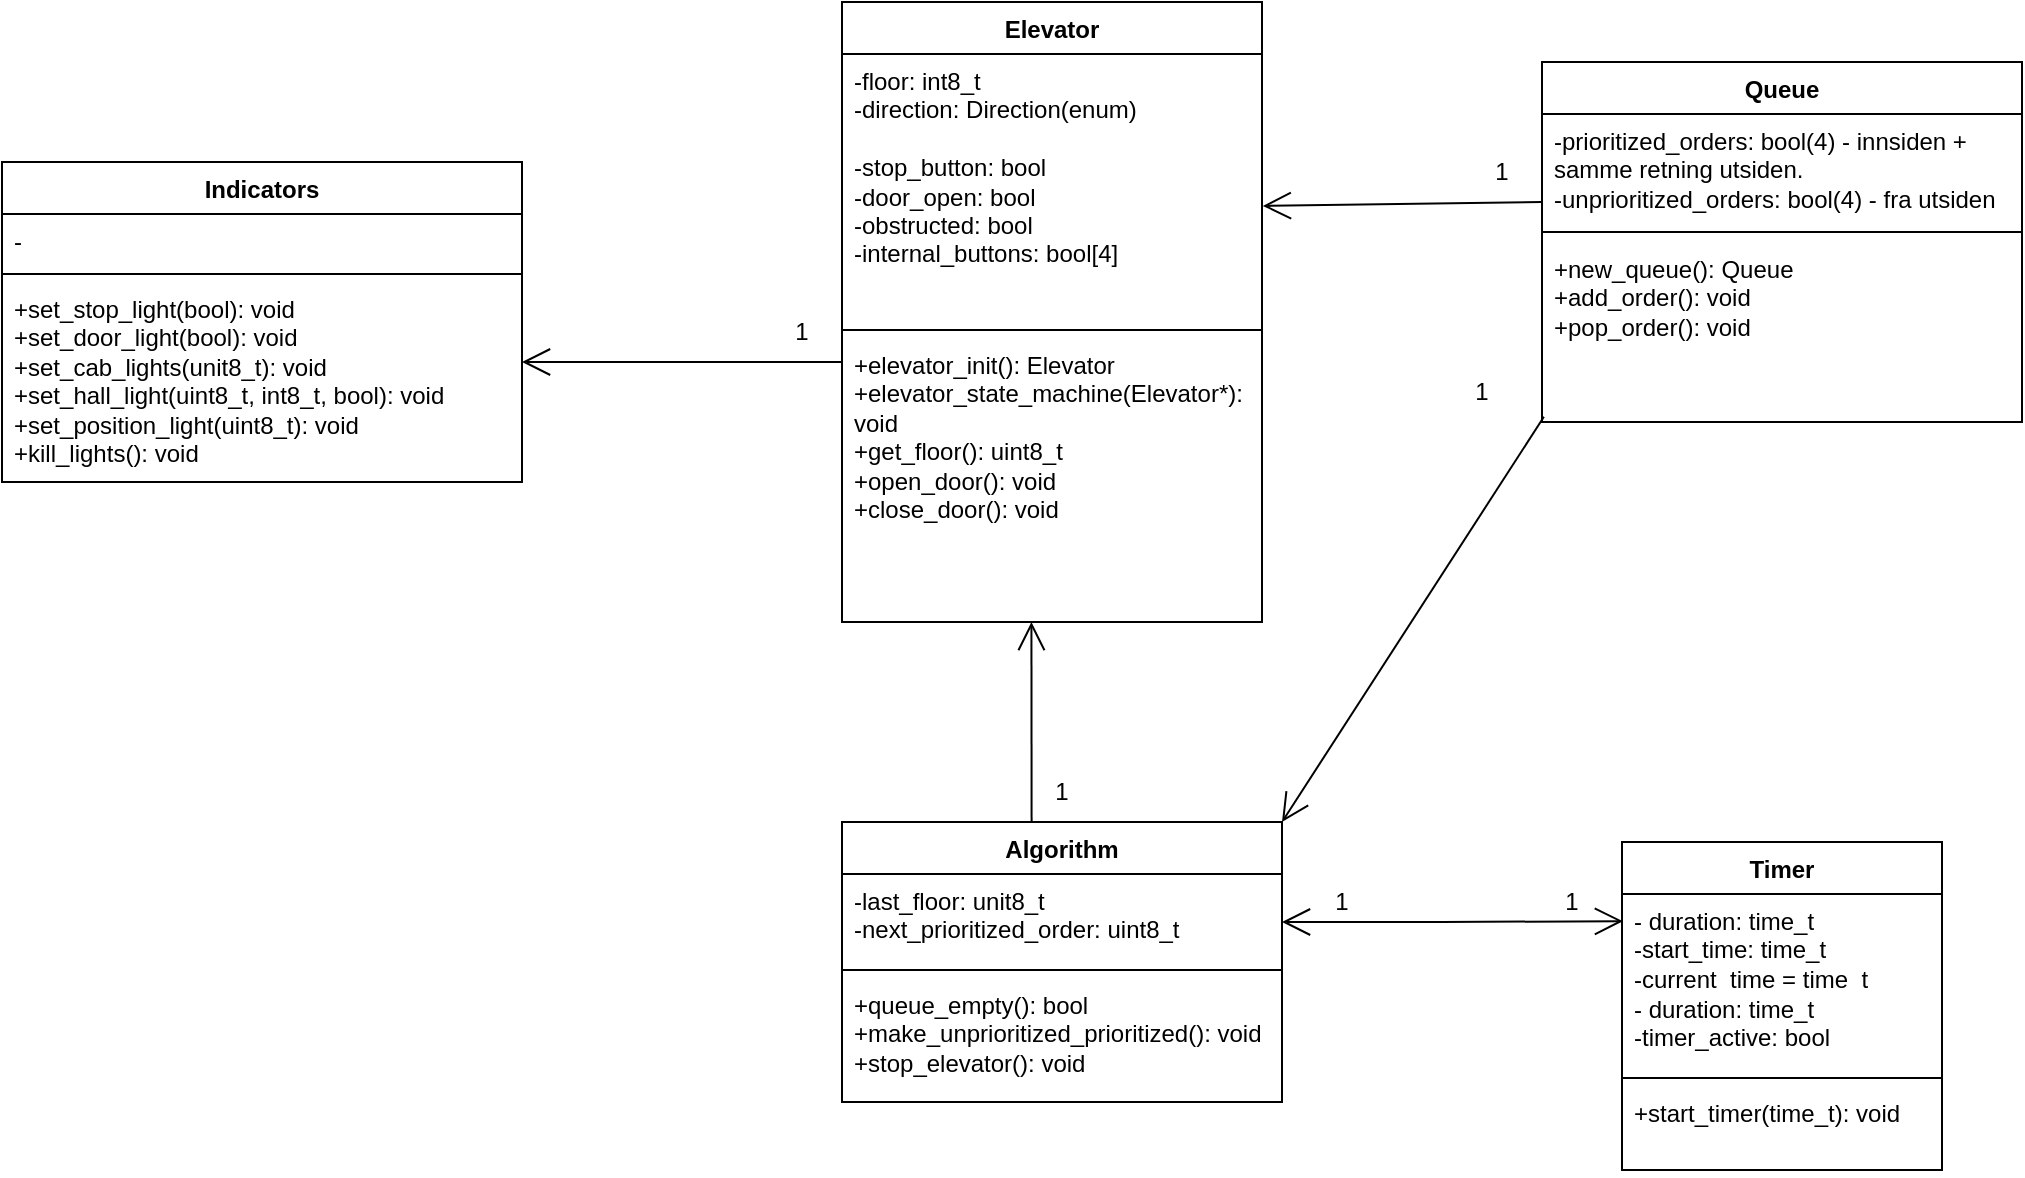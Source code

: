 <mxfile version="26.0.13">
  <diagram name="Page-1" id="K_QLt-IDNdqW2Y39wXeV">
    <mxGraphModel dx="2346" dy="794" grid="1" gridSize="10" guides="1" tooltips="1" connect="1" arrows="1" fold="1" page="1" pageScale="1" pageWidth="850" pageHeight="1100" math="0" shadow="0">
      <root>
        <mxCell id="0" />
        <mxCell id="1" parent="0" />
        <mxCell id="Dy3BjmPGIm0R-1Uu00vI-4" value="&lt;div&gt;Elevator&lt;/div&gt;&lt;div&gt;&lt;br&gt;&lt;/div&gt;" style="swimlane;fontStyle=1;align=center;verticalAlign=top;childLayout=stackLayout;horizontal=1;startSize=26;horizontalStack=0;resizeParent=1;resizeParentMax=0;resizeLast=0;collapsible=1;marginBottom=0;whiteSpace=wrap;html=1;" parent="1" vertex="1">
          <mxGeometry x="90" y="100" width="210" height="310" as="geometry" />
        </mxCell>
        <mxCell id="Dy3BjmPGIm0R-1Uu00vI-5" value="&lt;div&gt;-floor: int8_t&lt;/div&gt;&lt;div&gt;-direction: Direction(enum)&lt;/div&gt;&lt;div&gt;&lt;br&gt;&lt;/div&gt;&lt;div&gt;-stop_button: bool&lt;/div&gt;&lt;div&gt;-door_open: bool&lt;/div&gt;&lt;div&gt;-obstructed: bool&lt;/div&gt;&lt;div&gt;-internal_buttons: bool[4]&lt;/div&gt;" style="text;strokeColor=none;fillColor=none;align=left;verticalAlign=top;spacingLeft=4;spacingRight=4;overflow=hidden;rotatable=0;points=[[0,0.5],[1,0.5]];portConstraint=eastwest;whiteSpace=wrap;html=1;" parent="Dy3BjmPGIm0R-1Uu00vI-4" vertex="1">
          <mxGeometry y="26" width="210" height="134" as="geometry" />
        </mxCell>
        <mxCell id="Dy3BjmPGIm0R-1Uu00vI-6" value="" style="line;strokeWidth=1;fillColor=none;align=left;verticalAlign=middle;spacingTop=-1;spacingLeft=3;spacingRight=3;rotatable=0;labelPosition=right;points=[];portConstraint=eastwest;strokeColor=inherit;" parent="Dy3BjmPGIm0R-1Uu00vI-4" vertex="1">
          <mxGeometry y="160" width="210" height="8" as="geometry" />
        </mxCell>
        <mxCell id="Dy3BjmPGIm0R-1Uu00vI-7" value="&lt;div&gt;+elevator_init(): Elevator&lt;/div&gt;&lt;div&gt;+elevator_state_machine(Elevator*): void&lt;/div&gt;&lt;div&gt;+get_floor(): uint8_t&lt;/div&gt;&lt;div&gt;+open_door(): void&lt;/div&gt;&lt;div&gt;+close_door(): void&lt;/div&gt;&lt;div&gt;&lt;br&gt;&lt;/div&gt;&lt;div&gt;&lt;br&gt;&lt;/div&gt;" style="text;strokeColor=none;fillColor=none;align=left;verticalAlign=top;spacingLeft=4;spacingRight=4;overflow=hidden;rotatable=0;points=[[0,0.5],[1,0.5]];portConstraint=eastwest;whiteSpace=wrap;html=1;" parent="Dy3BjmPGIm0R-1Uu00vI-4" vertex="1">
          <mxGeometry y="168" width="210" height="142" as="geometry" />
        </mxCell>
        <mxCell id="Dy3BjmPGIm0R-1Uu00vI-8" value="Queue" style="swimlane;fontStyle=1;align=center;verticalAlign=top;childLayout=stackLayout;horizontal=1;startSize=26;horizontalStack=0;resizeParent=1;resizeParentMax=0;resizeLast=0;collapsible=1;marginBottom=0;whiteSpace=wrap;html=1;" parent="1" vertex="1">
          <mxGeometry x="440" y="130" width="240" height="180" as="geometry" />
        </mxCell>
        <mxCell id="Dy3BjmPGIm0R-1Uu00vI-9" value="&lt;div&gt;-prioritized_orders: bool(4) - innsiden + samme retning utsiden. &lt;br&gt;&lt;/div&gt;&lt;div&gt;-unprioritized_orders: bool(4) - fra utsiden&lt;/div&gt;" style="text;strokeColor=none;fillColor=none;align=left;verticalAlign=top;spacingLeft=4;spacingRight=4;overflow=hidden;rotatable=0;points=[[0,0.5],[1,0.5]];portConstraint=eastwest;whiteSpace=wrap;html=1;" parent="Dy3BjmPGIm0R-1Uu00vI-8" vertex="1">
          <mxGeometry y="26" width="240" height="54" as="geometry" />
        </mxCell>
        <mxCell id="Dy3BjmPGIm0R-1Uu00vI-10" value="" style="line;strokeWidth=1;fillColor=none;align=left;verticalAlign=middle;spacingTop=-1;spacingLeft=3;spacingRight=3;rotatable=0;labelPosition=right;points=[];portConstraint=eastwest;strokeColor=inherit;" parent="Dy3BjmPGIm0R-1Uu00vI-8" vertex="1">
          <mxGeometry y="80" width="240" height="10" as="geometry" />
        </mxCell>
        <mxCell id="Dy3BjmPGIm0R-1Uu00vI-11" value="&lt;div&gt;+new_queue(): Queue&lt;/div&gt;&lt;div&gt;+add_order(): void&lt;/div&gt;&lt;div&gt;+pop_order(): void&lt;/div&gt;&lt;div&gt;&lt;br&gt;&lt;/div&gt;&lt;div&gt;&lt;br&gt;&lt;/div&gt;&lt;div&gt;&lt;br&gt;&lt;/div&gt;" style="text;strokeColor=none;fillColor=none;align=left;verticalAlign=top;spacingLeft=4;spacingRight=4;overflow=hidden;rotatable=0;points=[[0,0.5],[1,0.5]];portConstraint=eastwest;whiteSpace=wrap;html=1;" parent="Dy3BjmPGIm0R-1Uu00vI-8" vertex="1">
          <mxGeometry y="90" width="240" height="90" as="geometry" />
        </mxCell>
        <mxCell id="Dy3BjmPGIm0R-1Uu00vI-12" value="Timer" style="swimlane;fontStyle=1;align=center;verticalAlign=top;childLayout=stackLayout;horizontal=1;startSize=26;horizontalStack=0;resizeParent=1;resizeParentMax=0;resizeLast=0;collapsible=1;marginBottom=0;whiteSpace=wrap;html=1;" parent="1" vertex="1">
          <mxGeometry x="480" y="520" width="160" height="164" as="geometry" />
        </mxCell>
        <mxCell id="zaRfX0jwbauGV0K6HYCI-13" value="&lt;div&gt;- duration: time_t&lt;/div&gt;-start_time: time_t&lt;div&gt;-current_time = time_t&lt;/div&gt;" style="text;strokeColor=none;fillColor=none;align=left;verticalAlign=top;spacingLeft=4;spacingRight=4;overflow=hidden;rotatable=0;points=[[0,0.5],[1,0.5]];portConstraint=eastwest;whiteSpace=wrap;html=1;" parent="Dy3BjmPGIm0R-1Uu00vI-12" vertex="1">
          <mxGeometry y="26" width="160" height="44" as="geometry" />
        </mxCell>
        <mxCell id="Dy3BjmPGIm0R-1Uu00vI-13" value="&lt;div&gt;- duration: time_t&lt;/div&gt;-timer_active: bool" style="text;strokeColor=none;fillColor=none;align=left;verticalAlign=top;spacingLeft=4;spacingRight=4;overflow=hidden;rotatable=0;points=[[0,0.5],[1,0.5]];portConstraint=eastwest;whiteSpace=wrap;html=1;" parent="Dy3BjmPGIm0R-1Uu00vI-12" vertex="1">
          <mxGeometry y="70" width="160" height="44" as="geometry" />
        </mxCell>
        <mxCell id="Dy3BjmPGIm0R-1Uu00vI-14" value="" style="line;strokeWidth=1;fillColor=none;align=left;verticalAlign=middle;spacingTop=-1;spacingLeft=3;spacingRight=3;rotatable=0;labelPosition=right;points=[];portConstraint=eastwest;strokeColor=inherit;" parent="Dy3BjmPGIm0R-1Uu00vI-12" vertex="1">
          <mxGeometry y="114" width="160" height="8" as="geometry" />
        </mxCell>
        <mxCell id="Dy3BjmPGIm0R-1Uu00vI-15" value="&lt;div&gt;+start_timer(time_t): void&lt;/div&gt;" style="text;strokeColor=none;fillColor=none;align=left;verticalAlign=top;spacingLeft=4;spacingRight=4;overflow=hidden;rotatable=0;points=[[0,0.5],[1,0.5]];portConstraint=eastwest;whiteSpace=wrap;html=1;" parent="Dy3BjmPGIm0R-1Uu00vI-12" vertex="1">
          <mxGeometry y="122" width="160" height="42" as="geometry" />
        </mxCell>
        <mxCell id="Dy3BjmPGIm0R-1Uu00vI-18" value="Algorithm" style="swimlane;fontStyle=1;align=center;verticalAlign=top;childLayout=stackLayout;horizontal=1;startSize=26;horizontalStack=0;resizeParent=1;resizeParentMax=0;resizeLast=0;collapsible=1;marginBottom=0;whiteSpace=wrap;html=1;" parent="1" vertex="1">
          <mxGeometry x="90" y="510" width="220" height="140" as="geometry" />
        </mxCell>
        <mxCell id="Dy3BjmPGIm0R-1Uu00vI-19" value="&lt;div&gt;-last_floor: unit8_t&lt;/div&gt;&lt;div&gt;-next_prioritized_order: uint8_t&lt;/div&gt;&lt;div&gt;&lt;br&gt;&lt;/div&gt;&lt;div&gt;&lt;br&gt;&lt;/div&gt;" style="text;strokeColor=none;fillColor=none;align=left;verticalAlign=top;spacingLeft=4;spacingRight=4;overflow=hidden;rotatable=0;points=[[0,0.5],[1,0.5]];portConstraint=eastwest;whiteSpace=wrap;html=1;" parent="Dy3BjmPGIm0R-1Uu00vI-18" vertex="1">
          <mxGeometry y="26" width="220" height="44" as="geometry" />
        </mxCell>
        <mxCell id="Dy3BjmPGIm0R-1Uu00vI-20" value="" style="line;strokeWidth=1;fillColor=none;align=left;verticalAlign=middle;spacingTop=-1;spacingLeft=3;spacingRight=3;rotatable=0;labelPosition=right;points=[];portConstraint=eastwest;strokeColor=inherit;" parent="Dy3BjmPGIm0R-1Uu00vI-18" vertex="1">
          <mxGeometry y="70" width="220" height="8" as="geometry" />
        </mxCell>
        <mxCell id="Dy3BjmPGIm0R-1Uu00vI-21" value="&lt;div&gt;+queue_empty(): bool&lt;/div&gt;&lt;div&gt;+make_unprioritized_prioritized(): void&lt;/div&gt;&lt;div&gt;+stop_elevator(): void&lt;/div&gt;&lt;div&gt;&lt;br&gt;&lt;/div&gt;" style="text;strokeColor=none;fillColor=none;align=left;verticalAlign=top;spacingLeft=4;spacingRight=4;overflow=hidden;rotatable=0;points=[[0,0.5],[1,0.5]];portConstraint=eastwest;whiteSpace=wrap;html=1;" parent="Dy3BjmPGIm0R-1Uu00vI-18" vertex="1">
          <mxGeometry y="78" width="220" height="62" as="geometry" />
        </mxCell>
        <mxCell id="Dy3BjmPGIm0R-1Uu00vI-22" value="Indicators" style="swimlane;fontStyle=1;align=center;verticalAlign=top;childLayout=stackLayout;horizontal=1;startSize=26;horizontalStack=0;resizeParent=1;resizeParentMax=0;resizeLast=0;collapsible=1;marginBottom=0;whiteSpace=wrap;html=1;" parent="1" vertex="1">
          <mxGeometry x="-330" y="180" width="260" height="160" as="geometry" />
        </mxCell>
        <mxCell id="Dy3BjmPGIm0R-1Uu00vI-23" value="-" style="text;strokeColor=none;fillColor=none;align=left;verticalAlign=top;spacingLeft=4;spacingRight=4;overflow=hidden;rotatable=0;points=[[0,0.5],[1,0.5]];portConstraint=eastwest;whiteSpace=wrap;html=1;" parent="Dy3BjmPGIm0R-1Uu00vI-22" vertex="1">
          <mxGeometry y="26" width="260" height="26" as="geometry" />
        </mxCell>
        <mxCell id="Dy3BjmPGIm0R-1Uu00vI-24" value="" style="line;strokeWidth=1;fillColor=none;align=left;verticalAlign=middle;spacingTop=-1;spacingLeft=3;spacingRight=3;rotatable=0;labelPosition=right;points=[];portConstraint=eastwest;strokeColor=inherit;" parent="Dy3BjmPGIm0R-1Uu00vI-22" vertex="1">
          <mxGeometry y="52" width="260" height="8" as="geometry" />
        </mxCell>
        <mxCell id="Dy3BjmPGIm0R-1Uu00vI-25" value="&lt;div&gt;+set_stop_light(bool): void&lt;/div&gt;&lt;div&gt;+set_door_light(bool): void&lt;/div&gt;&lt;div&gt;+set_cab_lights(unit8_t): void&lt;/div&gt;&lt;div&gt;+set_hall_light(uint8_t, int8_t, bool): void&lt;/div&gt;&lt;div&gt;+set_position_light(uint8_t): void &lt;br&gt;&lt;/div&gt;&lt;div&gt;+kill_lights(): void&lt;/div&gt;&lt;div&gt;&amp;nbsp;&lt;br&gt;&lt;/div&gt;" style="text;strokeColor=none;fillColor=none;align=left;verticalAlign=top;spacingLeft=4;spacingRight=4;overflow=hidden;rotatable=0;points=[[0,0.5],[1,0.5]];portConstraint=eastwest;whiteSpace=wrap;html=1;" parent="Dy3BjmPGIm0R-1Uu00vI-22" vertex="1">
          <mxGeometry y="60" width="260" height="100" as="geometry" />
        </mxCell>
        <mxCell id="zaRfX0jwbauGV0K6HYCI-5" value="" style="endArrow=open;endFill=1;endSize=12;html=1;rounded=0;" parent="1" edge="1">
          <mxGeometry width="160" relative="1" as="geometry">
            <mxPoint x="90" y="280" as="sourcePoint" />
            <mxPoint x="-70" y="280" as="targetPoint" />
          </mxGeometry>
        </mxCell>
        <mxCell id="zaRfX0jwbauGV0K6HYCI-7" value="" style="endArrow=open;endFill=1;endSize=12;html=1;rounded=0;entryX=1.002;entryY=0.567;entryDx=0;entryDy=0;entryPerimeter=0;" parent="1" edge="1" target="Dy3BjmPGIm0R-1Uu00vI-5">
          <mxGeometry width="160" relative="1" as="geometry">
            <mxPoint x="440" y="200" as="sourcePoint" />
            <mxPoint x="280" y="200" as="targetPoint" />
          </mxGeometry>
        </mxCell>
        <mxCell id="zaRfX0jwbauGV0K6HYCI-9" value="" style="endArrow=open;endFill=1;endSize=12;html=1;rounded=0;" parent="1" edge="1">
          <mxGeometry width="160" relative="1" as="geometry">
            <mxPoint x="390" y="560" as="sourcePoint" />
            <mxPoint x="310" y="560" as="targetPoint" />
          </mxGeometry>
        </mxCell>
        <mxCell id="zaRfX0jwbauGV0K6HYCI-10" value="" style="endArrow=open;endFill=1;endSize=12;html=1;rounded=0;entryX=0.003;entryY=0.309;entryDx=0;entryDy=0;entryPerimeter=0;" parent="1" target="zaRfX0jwbauGV0K6HYCI-13" edge="1">
          <mxGeometry width="160" relative="1" as="geometry">
            <mxPoint x="390" y="560" as="sourcePoint" />
            <mxPoint x="470" y="560" as="targetPoint" />
          </mxGeometry>
        </mxCell>
        <mxCell id="zaRfX0jwbauGV0K6HYCI-15" value="" style="endArrow=open;endFill=1;endSize=12;html=1;rounded=0;entryX=1;entryY=0;entryDx=0;entryDy=0;exitX=0.004;exitY=0.971;exitDx=0;exitDy=0;exitPerimeter=0;" parent="1" source="Dy3BjmPGIm0R-1Uu00vI-11" target="Dy3BjmPGIm0R-1Uu00vI-18" edge="1">
          <mxGeometry width="160" relative="1" as="geometry">
            <mxPoint x="450" y="210" as="sourcePoint" />
            <mxPoint x="290" y="210" as="targetPoint" />
          </mxGeometry>
        </mxCell>
        <mxCell id="zaRfX0jwbauGV0K6HYCI-16" value="" style="endArrow=open;endFill=1;endSize=12;html=1;rounded=0;entryX=0.368;entryY=1;entryDx=0;entryDy=0;entryPerimeter=0;" parent="1" edge="1">
          <mxGeometry width="160" relative="1" as="geometry">
            <mxPoint x="184.8" y="510" as="sourcePoint" />
            <mxPoint x="184.72" y="410" as="targetPoint" />
          </mxGeometry>
        </mxCell>
        <mxCell id="zaRfX0jwbauGV0K6HYCI-17" value="1" style="text;html=1;align=center;verticalAlign=middle;whiteSpace=wrap;rounded=0;" parent="1" vertex="1">
          <mxGeometry x="425" y="535" width="60" height="30" as="geometry" />
        </mxCell>
        <mxCell id="zaRfX0jwbauGV0K6HYCI-18" value="1" style="text;html=1;align=center;verticalAlign=middle;whiteSpace=wrap;rounded=0;" parent="1" vertex="1">
          <mxGeometry x="310" y="535" width="60" height="30" as="geometry" />
        </mxCell>
        <mxCell id="zaRfX0jwbauGV0K6HYCI-19" value="1" style="text;html=1;align=center;verticalAlign=middle;whiteSpace=wrap;rounded=0;" parent="1" vertex="1">
          <mxGeometry x="380" y="280" width="60" height="30" as="geometry" />
        </mxCell>
        <mxCell id="zaRfX0jwbauGV0K6HYCI-20" value="1" style="text;html=1;align=center;verticalAlign=middle;whiteSpace=wrap;rounded=0;" parent="1" vertex="1">
          <mxGeometry x="170" y="480" width="60" height="30" as="geometry" />
        </mxCell>
        <mxCell id="zaRfX0jwbauGV0K6HYCI-21" value="1" style="text;html=1;align=center;verticalAlign=middle;whiteSpace=wrap;rounded=0;" parent="1" vertex="1">
          <mxGeometry x="40" y="250" width="60" height="30" as="geometry" />
        </mxCell>
        <mxCell id="zaRfX0jwbauGV0K6HYCI-24" value="1" style="text;html=1;align=center;verticalAlign=middle;whiteSpace=wrap;rounded=0;" parent="1" vertex="1">
          <mxGeometry x="390" y="170" width="60" height="30" as="geometry" />
        </mxCell>
      </root>
    </mxGraphModel>
  </diagram>
</mxfile>
